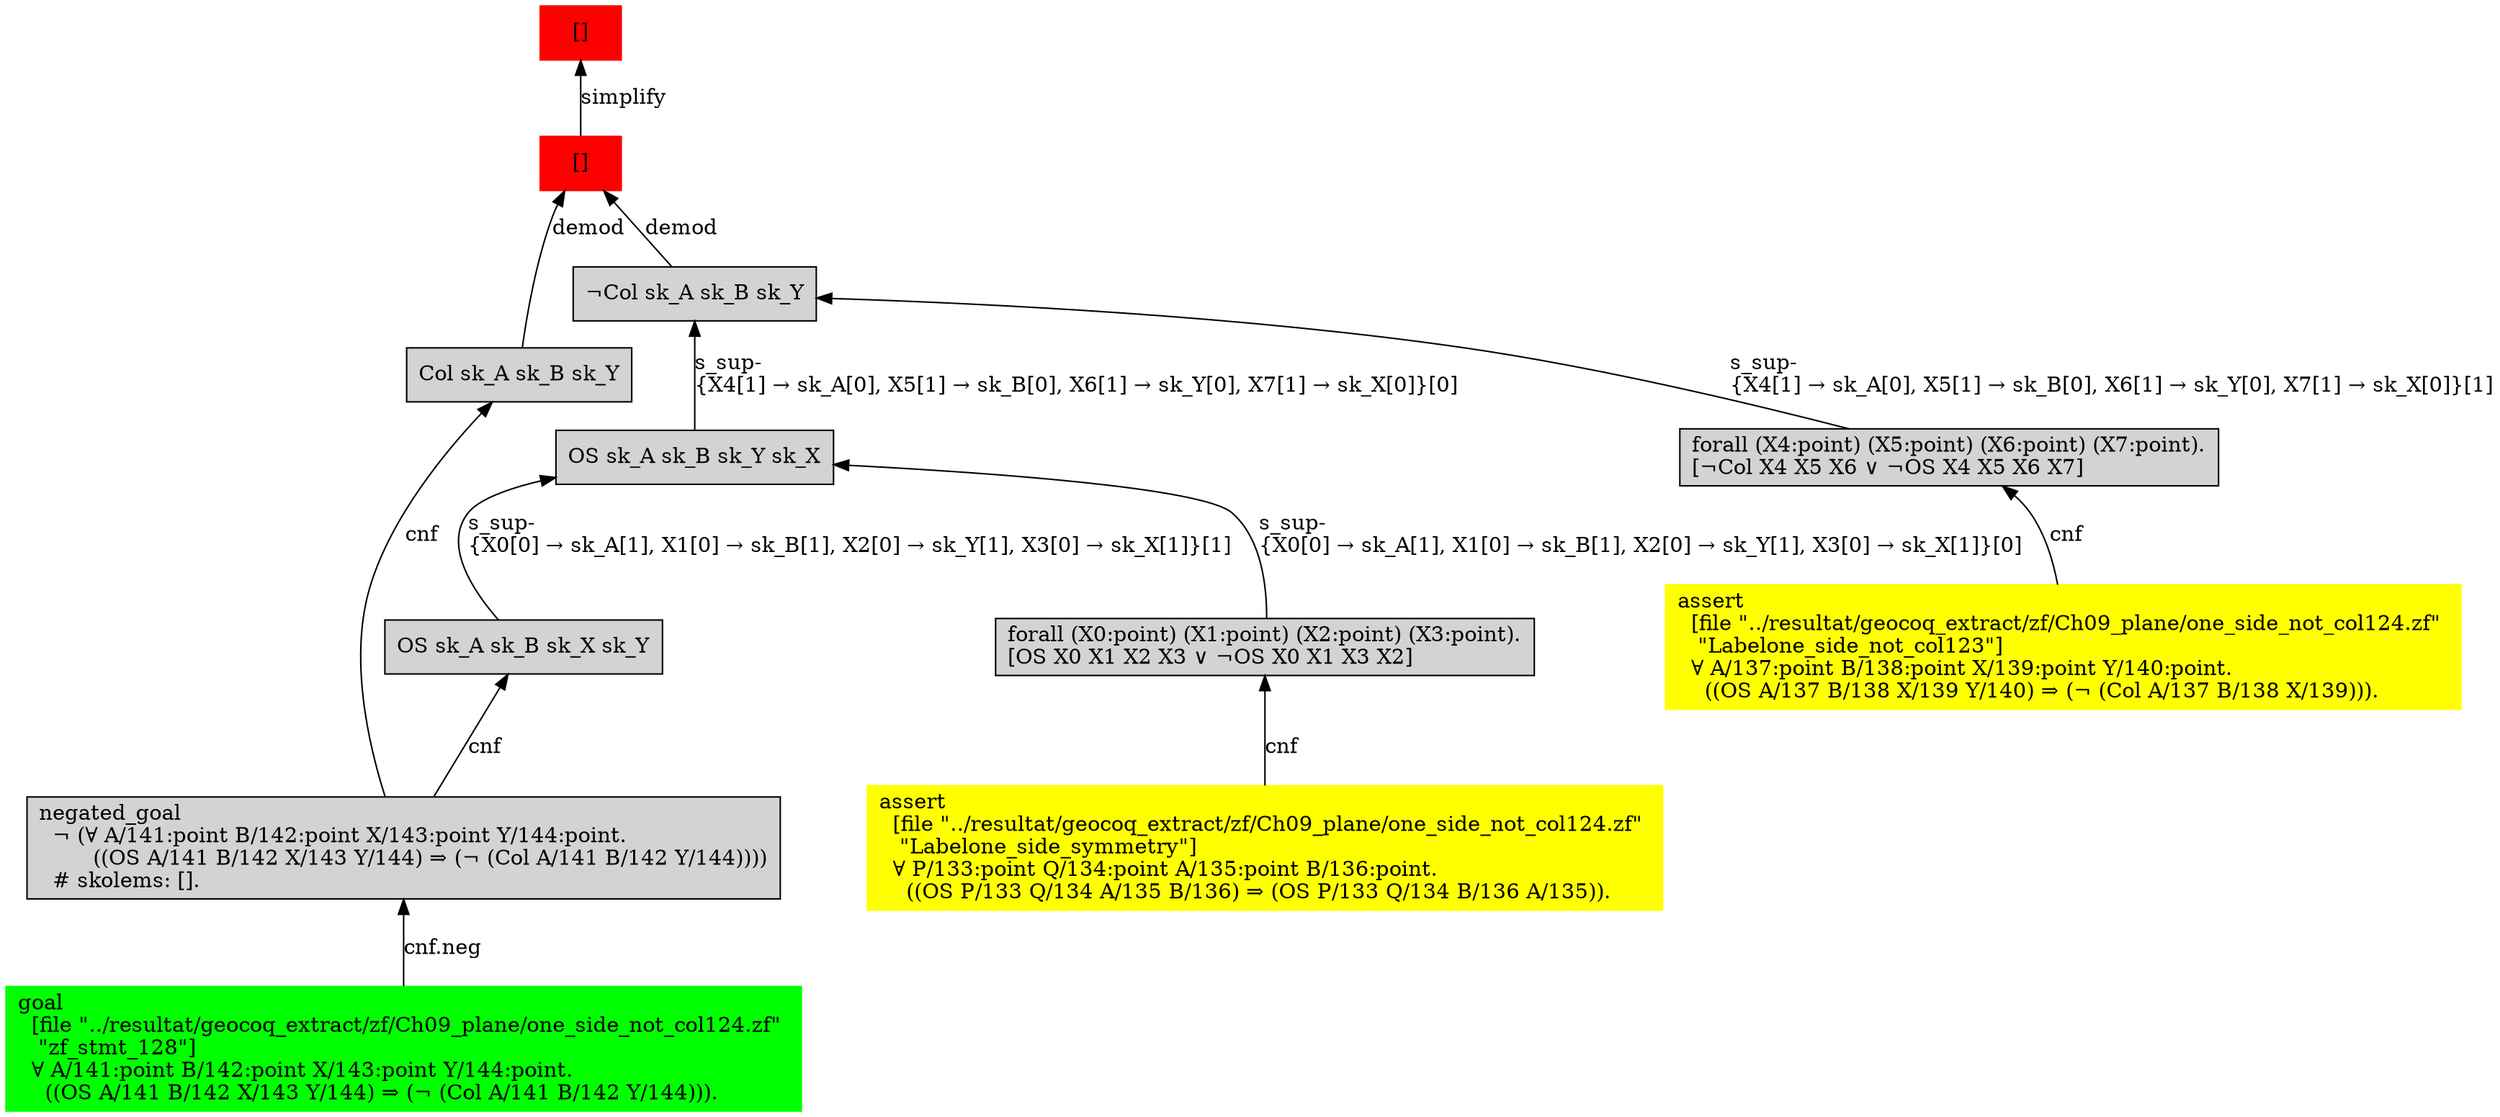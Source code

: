 digraph "unsat_graph" {
  vertex_0 [color=red, label="[]", shape=box, style=filled];
  vertex_0 -> vertex_1 [label="simplify", dir="back"];
  vertex_1 [color=red, label="[]", shape=box, style=filled];
  vertex_1 -> vertex_2 [label="demod", dir="back"];
  vertex_2 [shape=box, label="Col sk_A sk_B sk_Y\l", style=filled];
  vertex_2 -> vertex_3 [label="cnf", dir="back"];
  vertex_3 [shape=box, label="negated_goal\l  ¬ (∀ A/141:point B/142:point X/143:point Y/144:point.\l        ((OS A/141 B/142 X/143 Y/144) ⇒ (¬ (Col A/141 B/142 Y/144))))\l  # skolems: [].\l", style=filled];
  vertex_3 -> vertex_4 [label="cnf.neg", dir="back"];
  vertex_4 [color=green, shape=box, label="goal\l  [file \"../resultat/geocoq_extract/zf/Ch09_plane/one_side_not_col124.zf\" \l   \"zf_stmt_128\"]\l  ∀ A/141:point B/142:point X/143:point Y/144:point.\l    ((OS A/141 B/142 X/143 Y/144) ⇒ (¬ (Col A/141 B/142 Y/144))).\l", style=filled];
  vertex_1 -> vertex_5 [label="demod", dir="back"];
  vertex_5 [shape=box, label="¬Col sk_A sk_B sk_Y\l", style=filled];
  vertex_5 -> vertex_6 [label="s_sup-\l\{X4[1] → sk_A[0], X5[1] → sk_B[0], X6[1] → sk_Y[0], X7[1] → sk_X[0]\}[1]\l", dir="back"];
  vertex_6 [shape=box, label="forall (X4:point) (X5:point) (X6:point) (X7:point).\l[¬Col X4 X5 X6 ∨ ¬OS X4 X5 X6 X7]\l", style=filled];
  vertex_6 -> vertex_7 [label="cnf", dir="back"];
  vertex_7 [color=yellow, shape=box, label="assert\l  [file \"../resultat/geocoq_extract/zf/Ch09_plane/one_side_not_col124.zf\" \l   \"Labelone_side_not_col123\"]\l  ∀ A/137:point B/138:point X/139:point Y/140:point.\l    ((OS A/137 B/138 X/139 Y/140) ⇒ (¬ (Col A/137 B/138 X/139))).\l", style=filled];
  vertex_5 -> vertex_8 [label="s_sup-\l\{X4[1] → sk_A[0], X5[1] → sk_B[0], X6[1] → sk_Y[0], X7[1] → sk_X[0]\}[0]\l", dir="back"];
  vertex_8 [shape=box, label="OS sk_A sk_B sk_Y sk_X\l", style=filled];
  vertex_8 -> vertex_9 [label="s_sup-\l\{X0[0] → sk_A[1], X1[0] → sk_B[1], X2[0] → sk_Y[1], X3[0] → sk_X[1]\}[0]\l", dir="back"];
  vertex_9 [shape=box, label="forall (X0:point) (X1:point) (X2:point) (X3:point).\l[OS X0 X1 X2 X3 ∨ ¬OS X0 X1 X3 X2]\l", style=filled];
  vertex_9 -> vertex_10 [label="cnf", dir="back"];
  vertex_10 [color=yellow, shape=box, label="assert\l  [file \"../resultat/geocoq_extract/zf/Ch09_plane/one_side_not_col124.zf\" \l   \"Labelone_side_symmetry\"]\l  ∀ P/133:point Q/134:point A/135:point B/136:point.\l    ((OS P/133 Q/134 A/135 B/136) ⇒ (OS P/133 Q/134 B/136 A/135)).\l", style=filled];
  vertex_8 -> vertex_11 [label="s_sup-\l\{X0[0] → sk_A[1], X1[0] → sk_B[1], X2[0] → sk_Y[1], X3[0] → sk_X[1]\}[1]\l", dir="back"];
  vertex_11 [shape=box, label="OS sk_A sk_B sk_X sk_Y\l", style=filled];
  vertex_11 -> vertex_3 [label="cnf", dir="back"];
  }


